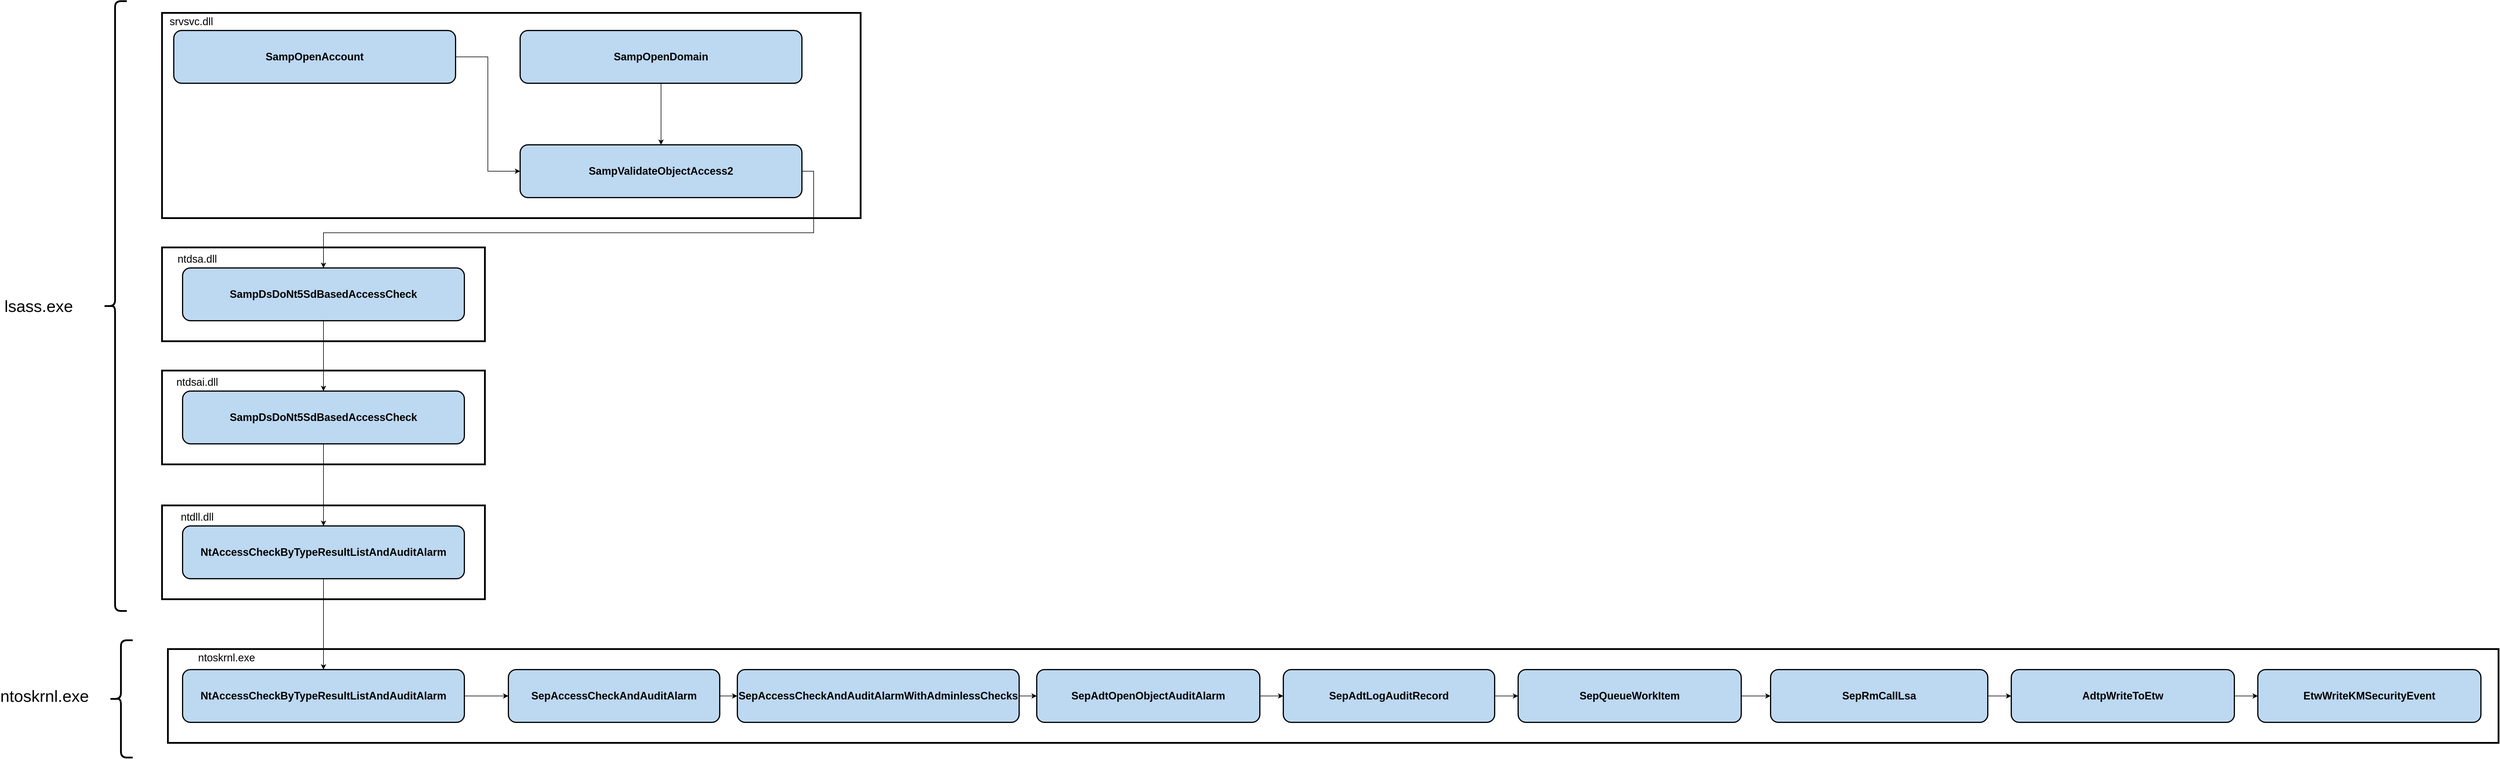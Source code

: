 <mxfile version="20.4.2" type="google"><diagram id="JKMzwdRZpko1lzGhDbi8" name="Page-1"><mxGraphModel grid="1" page="1" gridSize="10" guides="1" tooltips="1" connect="1" arrows="1" fold="1" pageScale="1" pageWidth="850" pageHeight="1100" math="0" shadow="0"><root><mxCell id="0"/><mxCell id="1" parent="0"/><mxCell id="4SHZ2FJ1WcjFnD0ydz_2-1" value="&lt;span style=&quot;font-size: 28px;&quot;&gt;ntoskrnl.exe&lt;/span&gt;" style="text;html=1;strokeColor=none;fillColor=none;align=center;verticalAlign=middle;whiteSpace=wrap;rounded=0;" vertex="1" parent="1"><mxGeometry x="-430" y="640" width="60" height="30" as="geometry"/></mxCell><mxCell id="4SHZ2FJ1WcjFnD0ydz_2-2" value="" style="shape=curlyBracket;whiteSpace=wrap;html=1;rounded=1;fontSize=20;strokeWidth=3;" vertex="1" parent="1"><mxGeometry x="-290" y="560" width="40" height="200" as="geometry"/></mxCell><mxCell id="4SHZ2FJ1WcjFnD0ydz_2-3" value="" style="rounded=0;whiteSpace=wrap;html=1;fontSize=20;strokeWidth=3;" vertex="1" parent="1"><mxGeometry x="-190" y="575" width="3970" height="160" as="geometry"/></mxCell><mxCell id="4SHZ2FJ1WcjFnD0ydz_2-4" value="&lt;font style=&quot;font-size: 18px;&quot;&gt;ntoskrnl.exe&lt;/font&gt;" style="text;html=1;strokeColor=none;fillColor=none;align=center;verticalAlign=middle;whiteSpace=wrap;rounded=0;" vertex="1" parent="1"><mxGeometry x="-120" y="575" width="60" height="30" as="geometry"/></mxCell><mxCell id="4SHZ2FJ1WcjFnD0ydz_2-5" style="edgeStyle=orthogonalEdgeStyle;rounded=0;orthogonalLoop=1;jettySize=auto;html=1;entryX=0;entryY=0.5;entryDx=0;entryDy=0;" edge="1" parent="1" source="4SHZ2FJ1WcjFnD0ydz_2-6" target="4SHZ2FJ1WcjFnD0ydz_2-16"><mxGeometry relative="1" as="geometry"/></mxCell><mxCell id="4SHZ2FJ1WcjFnD0ydz_2-6" value="&lt;b&gt;SepRmCallLsa&lt;/b&gt;" style="rounded=1;whiteSpace=wrap;html=1;fontSize=18;strokeWidth=2;fillColor=#BDD8F1;" vertex="1" parent="1"><mxGeometry x="2540" y="610" width="370" height="90" as="geometry"/></mxCell><mxCell id="4SHZ2FJ1WcjFnD0ydz_2-7" style="edgeStyle=orthogonalEdgeStyle;rounded=0;orthogonalLoop=1;jettySize=auto;html=1;entryX=0;entryY=0.5;entryDx=0;entryDy=0;" edge="1" parent="1" source="4SHZ2FJ1WcjFnD0ydz_2-8" target="4SHZ2FJ1WcjFnD0ydz_2-6"><mxGeometry relative="1" as="geometry"/></mxCell><mxCell id="4SHZ2FJ1WcjFnD0ydz_2-8" value="&lt;b&gt;SepQueueWorkItem&lt;/b&gt;" style="rounded=1;whiteSpace=wrap;html=1;fontSize=18;strokeWidth=2;fillColor=#BDD8F1;" vertex="1" parent="1"><mxGeometry x="2110" y="610" width="380" height="90" as="geometry"/></mxCell><mxCell id="4SHZ2FJ1WcjFnD0ydz_2-9" style="edgeStyle=orthogonalEdgeStyle;rounded=0;orthogonalLoop=1;jettySize=auto;html=1;entryX=0;entryY=0.5;entryDx=0;entryDy=0;" edge="1" parent="1" source="4SHZ2FJ1WcjFnD0ydz_2-10" target="4SHZ2FJ1WcjFnD0ydz_2-14"><mxGeometry relative="1" as="geometry"/></mxCell><mxCell id="4SHZ2FJ1WcjFnD0ydz_2-10" value="&lt;b&gt;SepAdtOpenObjectAuditAlarm&lt;/b&gt;" style="rounded=1;whiteSpace=wrap;html=1;fontSize=18;strokeWidth=2;fillColor=#BDD8F1;" vertex="1" parent="1"><mxGeometry x="1290" y="610" width="380" height="90" as="geometry"/></mxCell><mxCell id="4SHZ2FJ1WcjFnD0ydz_2-11" style="edgeStyle=orthogonalEdgeStyle;rounded=0;orthogonalLoop=1;jettySize=auto;html=1;exitX=1;exitY=0.5;exitDx=0;exitDy=0;entryX=0;entryY=0.5;entryDx=0;entryDy=0;" edge="1" parent="1" source="4SHZ2FJ1WcjFnD0ydz_2-12" target="4SHZ2FJ1WcjFnD0ydz_2-10"><mxGeometry relative="1" as="geometry"/></mxCell><mxCell id="4SHZ2FJ1WcjFnD0ydz_2-12" value="&lt;b&gt;SepAccessCheckAndAuditAlarmWithAdminlessChecks&lt;/b&gt;" style="rounded=1;whiteSpace=wrap;html=1;fontSize=18;strokeWidth=2;fillColor=#BDD8F1;" vertex="1" parent="1"><mxGeometry x="780" y="610" width="480" height="90" as="geometry"/></mxCell><mxCell id="4SHZ2FJ1WcjFnD0ydz_2-13" style="edgeStyle=orthogonalEdgeStyle;rounded=0;orthogonalLoop=1;jettySize=auto;html=1;entryX=0;entryY=0.5;entryDx=0;entryDy=0;" edge="1" parent="1" source="4SHZ2FJ1WcjFnD0ydz_2-14" target="4SHZ2FJ1WcjFnD0ydz_2-8"><mxGeometry relative="1" as="geometry"/></mxCell><mxCell id="4SHZ2FJ1WcjFnD0ydz_2-14" value="&lt;b&gt;SepAdtLogAuditRecord&lt;/b&gt;" style="rounded=1;whiteSpace=wrap;html=1;fontSize=18;strokeWidth=2;fillColor=#BDD8F1;" vertex="1" parent="1"><mxGeometry x="1710" y="610" width="360" height="90" as="geometry"/></mxCell><mxCell id="4SHZ2FJ1WcjFnD0ydz_2-15" style="edgeStyle=orthogonalEdgeStyle;rounded=0;orthogonalLoop=1;jettySize=auto;html=1;entryX=0;entryY=0.5;entryDx=0;entryDy=0;" edge="1" parent="1" source="4SHZ2FJ1WcjFnD0ydz_2-16" target="4SHZ2FJ1WcjFnD0ydz_2-17"><mxGeometry relative="1" as="geometry"/></mxCell><mxCell id="4SHZ2FJ1WcjFnD0ydz_2-16" value="&lt;b&gt;AdtpWriteToEtw&lt;/b&gt;" style="rounded=1;whiteSpace=wrap;html=1;fontSize=18;strokeWidth=2;fillColor=#BDD8F1;" vertex="1" parent="1"><mxGeometry x="2950" y="610" width="380" height="90" as="geometry"/></mxCell><mxCell id="4SHZ2FJ1WcjFnD0ydz_2-17" value="&lt;b&gt;EtwWriteKMSecurityEvent&lt;/b&gt;" style="rounded=1;whiteSpace=wrap;html=1;fontSize=18;strokeWidth=2;fillColor=#BDD8F1;" vertex="1" parent="1"><mxGeometry x="3370" y="610" width="380" height="90" as="geometry"/></mxCell><mxCell id="4SHZ2FJ1WcjFnD0ydz_2-37" style="edgeStyle=orthogonalEdgeStyle;rounded=0;orthogonalLoop=1;jettySize=auto;html=1;" edge="1" parent="1" source="4SHZ2FJ1WcjFnD0ydz_2-36" target="4SHZ2FJ1WcjFnD0ydz_2-12"><mxGeometry relative="1" as="geometry"/></mxCell><mxCell id="4SHZ2FJ1WcjFnD0ydz_2-36" value="&lt;b&gt;SepAccessCheckAndAuditAlarm&lt;/b&gt;" style="rounded=1;whiteSpace=wrap;html=1;fontSize=18;strokeWidth=2;fillColor=#BDD8F1;" vertex="1" parent="1"><mxGeometry x="390" y="610" width="360" height="90" as="geometry"/></mxCell><mxCell id="4SHZ2FJ1WcjFnD0ydz_2-40" style="edgeStyle=orthogonalEdgeStyle;rounded=0;orthogonalLoop=1;jettySize=auto;html=1;" edge="1" parent="1" source="4SHZ2FJ1WcjFnD0ydz_2-39" target="4SHZ2FJ1WcjFnD0ydz_2-36"><mxGeometry relative="1" as="geometry"/></mxCell><mxCell id="4SHZ2FJ1WcjFnD0ydz_2-39" value="&lt;b&gt;NtAccessCheckByTypeResultListAndAuditAlarm&lt;/b&gt;" style="rounded=1;whiteSpace=wrap;html=1;fontSize=18;strokeWidth=2;fillColor=#BDD8F1;" vertex="1" parent="1"><mxGeometry x="-165" y="610" width="480" height="90" as="geometry"/></mxCell><mxCell id="4SHZ2FJ1WcjFnD0ydz_2-41" value="&lt;span style=&quot;font-size: 28px;&quot;&gt;lsass.exe&lt;/span&gt;" style="text;html=1;strokeColor=none;fillColor=none;align=center;verticalAlign=middle;whiteSpace=wrap;rounded=0;" vertex="1" parent="1"><mxGeometry x="-440" y="-25" width="60" height="30" as="geometry"/></mxCell><mxCell id="4SHZ2FJ1WcjFnD0ydz_2-42" value="" style="shape=curlyBracket;whiteSpace=wrap;html=1;rounded=1;fontSize=20;strokeWidth=3;" vertex="1" parent="1"><mxGeometry x="-300" y="-530" width="40" height="1040" as="geometry"/></mxCell><mxCell id="4SHZ2FJ1WcjFnD0ydz_2-61" value="" style="rounded=0;whiteSpace=wrap;html=1;fontSize=20;strokeWidth=3;" vertex="1" parent="1"><mxGeometry x="-200" y="330" width="550" height="160" as="geometry"/></mxCell><mxCell id="4SHZ2FJ1WcjFnD0ydz_2-62" value="&lt;font style=&quot;font-size: 18px;&quot;&gt;ntdll.dll&lt;/font&gt;" style="text;html=1;strokeColor=none;fillColor=none;align=center;verticalAlign=middle;whiteSpace=wrap;rounded=0;" vertex="1" parent="1"><mxGeometry x="-170" y="335" width="60" height="30" as="geometry"/></mxCell><mxCell id="4SHZ2FJ1WcjFnD0ydz_2-78" style="edgeStyle=orthogonalEdgeStyle;rounded=0;orthogonalLoop=1;jettySize=auto;html=1;" edge="1" parent="1" source="4SHZ2FJ1WcjFnD0ydz_2-79" target="4SHZ2FJ1WcjFnD0ydz_2-39"><mxGeometry relative="1" as="geometry"><mxPoint x="380" y="300" as="targetPoint"/></mxGeometry></mxCell><mxCell id="4SHZ2FJ1WcjFnD0ydz_2-79" value="&lt;b&gt;NtAccessCheckByTypeResultListAndAuditAlarm&lt;/b&gt;" style="rounded=1;whiteSpace=wrap;html=1;fontSize=18;strokeWidth=2;fillColor=#BDD8F1;" vertex="1" parent="1"><mxGeometry x="-165" y="365" width="480" height="90" as="geometry"/></mxCell><mxCell id="4SHZ2FJ1WcjFnD0ydz_2-82" value="" style="rounded=0;whiteSpace=wrap;html=1;fontSize=20;strokeWidth=3;" vertex="1" parent="1"><mxGeometry x="-200" y="-110" width="550" height="160" as="geometry"/></mxCell><mxCell id="4SHZ2FJ1WcjFnD0ydz_2-85" value="" style="rounded=0;whiteSpace=wrap;html=1;fontSize=20;strokeWidth=3;" vertex="1" parent="1"><mxGeometry x="-200" y="100" width="550" height="160" as="geometry"/></mxCell><mxCell id="4SHZ2FJ1WcjFnD0ydz_2-83" value="&lt;font style=&quot;font-size: 18px;&quot;&gt;ntdsa.dll&lt;/font&gt;" style="text;html=1;strokeColor=none;fillColor=none;align=center;verticalAlign=middle;whiteSpace=wrap;rounded=0;" vertex="1" parent="1"><mxGeometry x="-170" y="-105" width="60" height="30" as="geometry"/></mxCell><mxCell id="4SHZ2FJ1WcjFnD0ydz_2-97" style="edgeStyle=none;rounded=0;orthogonalLoop=1;jettySize=auto;html=1;exitX=0.5;exitY=1;exitDx=0;exitDy=0;entryX=0.5;entryY=0;entryDx=0;entryDy=0;" edge="1" parent="1" source="4SHZ2FJ1WcjFnD0ydz_2-84" target="4SHZ2FJ1WcjFnD0ydz_2-87"><mxGeometry relative="1" as="geometry"/></mxCell><mxCell id="4SHZ2FJ1WcjFnD0ydz_2-84" value="&lt;b&gt;SampDsDoNt5SdBasedAccessCheck&lt;/b&gt;" style="rounded=1;whiteSpace=wrap;html=1;fontSize=18;strokeWidth=2;fillColor=#BDD8F1;" vertex="1" parent="1"><mxGeometry x="-165" y="-75" width="480" height="90" as="geometry"/></mxCell><mxCell id="4SHZ2FJ1WcjFnD0ydz_2-86" value="&lt;font style=&quot;font-size: 18px;&quot;&gt;ntdsai.dll&lt;/font&gt;" style="text;html=1;strokeColor=none;fillColor=none;align=center;verticalAlign=middle;whiteSpace=wrap;rounded=0;" vertex="1" parent="1"><mxGeometry x="-170" y="105" width="60" height="30" as="geometry"/></mxCell><mxCell id="4SHZ2FJ1WcjFnD0ydz_2-98" style="edgeStyle=none;rounded=0;orthogonalLoop=1;jettySize=auto;html=1;exitX=0.5;exitY=1;exitDx=0;exitDy=0;entryX=0.5;entryY=0;entryDx=0;entryDy=0;" edge="1" parent="1" source="4SHZ2FJ1WcjFnD0ydz_2-87" target="4SHZ2FJ1WcjFnD0ydz_2-79"><mxGeometry relative="1" as="geometry"/></mxCell><mxCell id="4SHZ2FJ1WcjFnD0ydz_2-87" value="&lt;b&gt;SampDsDoNt5SdBasedAccessCheck&lt;/b&gt;" style="rounded=1;whiteSpace=wrap;html=1;fontSize=18;strokeWidth=2;fillColor=#BDD8F1;" vertex="1" parent="1"><mxGeometry x="-165" y="135" width="480" height="90" as="geometry"/></mxCell><mxCell id="4SHZ2FJ1WcjFnD0ydz_2-88" value="" style="rounded=0;whiteSpace=wrap;html=1;fontSize=20;strokeWidth=3;" vertex="1" parent="1"><mxGeometry x="-200" y="-510" width="1190" height="350" as="geometry"/></mxCell><mxCell id="4SHZ2FJ1WcjFnD0ydz_2-89" value="&lt;font style=&quot;font-size: 18px;&quot;&gt;srvsvc.dll&lt;/font&gt;" style="text;html=1;strokeColor=none;fillColor=none;align=center;verticalAlign=middle;whiteSpace=wrap;rounded=0;" vertex="1" parent="1"><mxGeometry x="-180" y="-510" width="60" height="30" as="geometry"/></mxCell><mxCell id="4SHZ2FJ1WcjFnD0ydz_2-92" style="edgeStyle=orthogonalEdgeStyle;rounded=0;orthogonalLoop=1;jettySize=auto;html=1;exitX=1;exitY=0.5;exitDx=0;exitDy=0;entryX=0;entryY=0.5;entryDx=0;entryDy=0;" edge="1" parent="1" source="4SHZ2FJ1WcjFnD0ydz_2-90" target="4SHZ2FJ1WcjFnD0ydz_2-91"><mxGeometry relative="1" as="geometry"/></mxCell><mxCell id="4SHZ2FJ1WcjFnD0ydz_2-90" value="&lt;b&gt;SampOpenAccount&lt;/b&gt;" style="rounded=1;whiteSpace=wrap;html=1;fontSize=18;strokeWidth=2;fillColor=#BDD8F1;" vertex="1" parent="1"><mxGeometry x="-180" y="-480" width="480" height="90" as="geometry"/></mxCell><mxCell id="4SHZ2FJ1WcjFnD0ydz_2-95" style="edgeStyle=orthogonalEdgeStyle;rounded=0;orthogonalLoop=1;jettySize=auto;html=1;exitX=1;exitY=0.5;exitDx=0;exitDy=0;entryX=0.5;entryY=0;entryDx=0;entryDy=0;" edge="1" parent="1" source="4SHZ2FJ1WcjFnD0ydz_2-91" target="4SHZ2FJ1WcjFnD0ydz_2-84"><mxGeometry relative="1" as="geometry"/></mxCell><mxCell id="4SHZ2FJ1WcjFnD0ydz_2-91" value="&lt;b&gt;SampValidateObjectAccess2&lt;/b&gt;" style="rounded=1;whiteSpace=wrap;html=1;fontSize=18;strokeWidth=2;fillColor=#BDD8F1;" vertex="1" parent="1"><mxGeometry x="410" y="-285" width="480" height="90" as="geometry"/></mxCell><mxCell id="u9-fu2Nc6-zdDimgyqAD-2" style="edgeStyle=orthogonalEdgeStyle;rounded=0;orthogonalLoop=1;jettySize=auto;html=1;" edge="1" parent="1" source="u9-fu2Nc6-zdDimgyqAD-1" target="4SHZ2FJ1WcjFnD0ydz_2-91"><mxGeometry relative="1" as="geometry"/></mxCell><mxCell id="u9-fu2Nc6-zdDimgyqAD-1" value="&lt;b&gt;SampOpenDomain&lt;/b&gt;" style="rounded=1;whiteSpace=wrap;html=1;fontSize=18;strokeWidth=2;fillColor=#BDD8F1;" vertex="1" parent="1"><mxGeometry x="410" y="-480" width="480" height="90" as="geometry"/></mxCell></root></mxGraphModel></diagram></mxfile>